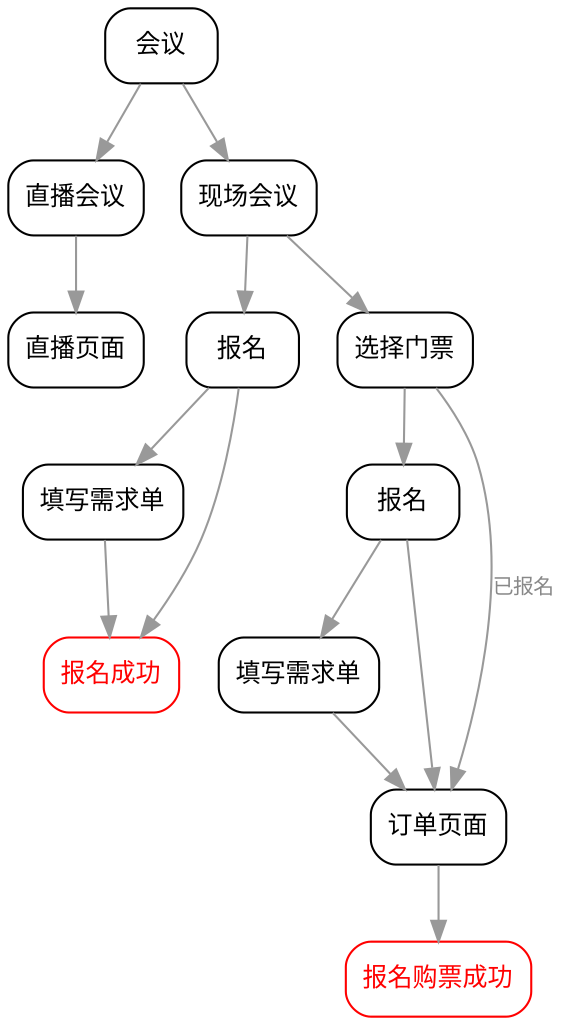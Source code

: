 // comment
digraph "会议报名购票流程图" {
	graph [rankdir=TB]
	node [color=black fontcolor=black fontname=FangSong fontsize=12 shape=box style=rounded]
	edge [color="#999999" fontcolor="#888888" fontname=FangSong fontsize=10]
	0 [label="会议"]
	1 [label="直播会议"]
	2 [label="直播页面"]
	a [label="现场会议"]
	b [label="报名"]
	i [label="报名"]
	c [label="选择门票"]
	d [label="填写需求单"]
	j [label="填写需求单"]
	e [label="报名成功" color=red fontcolor=red]
	f [label="订单页面"]
	g [label="报名购票成功" color=red fontcolor=red]
	b -> d
	b -> e
	j -> f
	0 -> 1
	f -> g
	0 -> a
	c -> i
	1 -> 2
	d -> e
	a -> b
	a -> c
	i -> f
	i -> j
	c -> f [label="已报名"]
}
